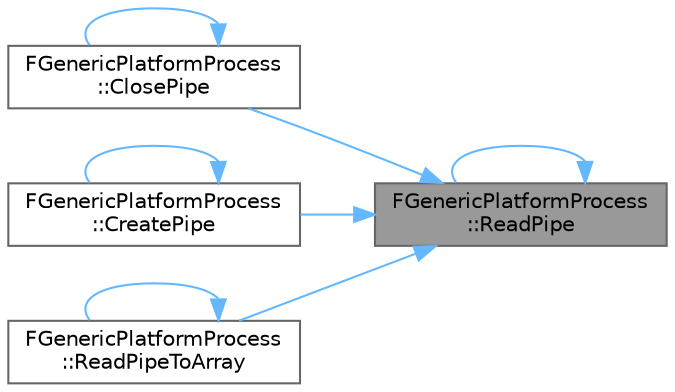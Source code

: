 digraph "FGenericPlatformProcess::ReadPipe"
{
 // INTERACTIVE_SVG=YES
 // LATEX_PDF_SIZE
  bgcolor="transparent";
  edge [fontname=Helvetica,fontsize=10,labelfontname=Helvetica,labelfontsize=10];
  node [fontname=Helvetica,fontsize=10,shape=box,height=0.2,width=0.4];
  rankdir="RL";
  Node1 [id="Node000001",label="FGenericPlatformProcess\l::ReadPipe",height=0.2,width=0.4,color="gray40", fillcolor="grey60", style="filled", fontcolor="black",tooltip="Reads all pending data from an anonymous pipe, such as STDOUT or STDERROR of a process."];
  Node1 -> Node2 [id="edge1_Node000001_Node000002",dir="back",color="steelblue1",style="solid",tooltip=" "];
  Node2 [id="Node000002",label="FGenericPlatformProcess\l::ClosePipe",height=0.2,width=0.4,color="grey40", fillcolor="white", style="filled",URL="$d6/d6d/structFGenericPlatformProcess.html#aa2b611c64be6caa91e038c6cf7b7f404",tooltip="Closes an anonymous pipe."];
  Node2 -> Node2 [id="edge2_Node000002_Node000002",dir="back",color="steelblue1",style="solid",tooltip=" "];
  Node1 -> Node3 [id="edge3_Node000001_Node000003",dir="back",color="steelblue1",style="solid",tooltip=" "];
  Node3 [id="Node000003",label="FGenericPlatformProcess\l::CreatePipe",height=0.2,width=0.4,color="grey40", fillcolor="white", style="filled",URL="$d6/d6d/structFGenericPlatformProcess.html#a305a70b2bc55d41a41a85591dd27b288",tooltip="Creates a writable anonymous pipe."];
  Node3 -> Node3 [id="edge4_Node000003_Node000003",dir="back",color="steelblue1",style="solid",tooltip=" "];
  Node1 -> Node1 [id="edge5_Node000001_Node000001",dir="back",color="steelblue1",style="solid",tooltip=" "];
  Node1 -> Node4 [id="edge6_Node000001_Node000004",dir="back",color="steelblue1",style="solid",tooltip=" "];
  Node4 [id="Node000004",label="FGenericPlatformProcess\l::ReadPipeToArray",height=0.2,width=0.4,color="grey40", fillcolor="white", style="filled",URL="$d6/d6d/structFGenericPlatformProcess.html#a414a73c1b0e289cdc3fce5b23b7cfc7f",tooltip="Reads all pending data from an anonymous pipe, such as STDOUT or STDERROR of a process."];
  Node4 -> Node4 [id="edge7_Node000004_Node000004",dir="back",color="steelblue1",style="solid",tooltip=" "];
}
